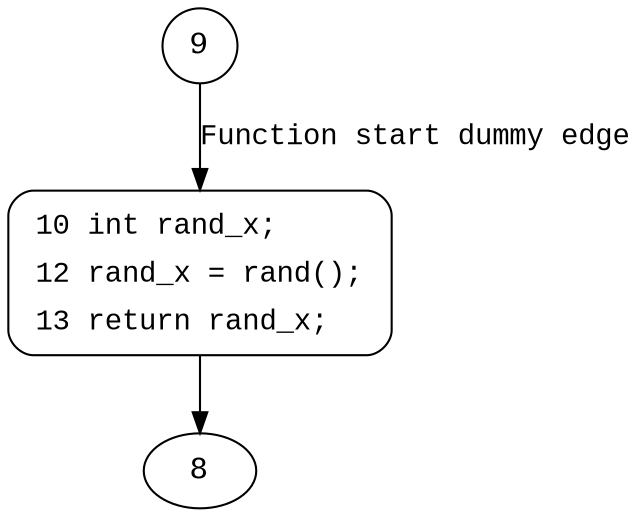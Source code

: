 digraph APR_STATUS_IS_EINTR {
9 [shape="circle"]
10 [shape="circle"]
10 [style="filled,bold" penwidth="1" fillcolor="white" fontname="Courier New" shape="Mrecord" label=<<table border="0" cellborder="0" cellpadding="3" bgcolor="white"><tr><td align="right">10</td><td align="left">int rand_x;</td></tr><tr><td align="right">12</td><td align="left">rand_x = rand();</td></tr><tr><td align="right">13</td><td align="left">return rand_x;</td></tr></table>>]
10 -> 8[label=""]
9 -> 10 [label="Function start dummy edge" fontname="Courier New"]
}